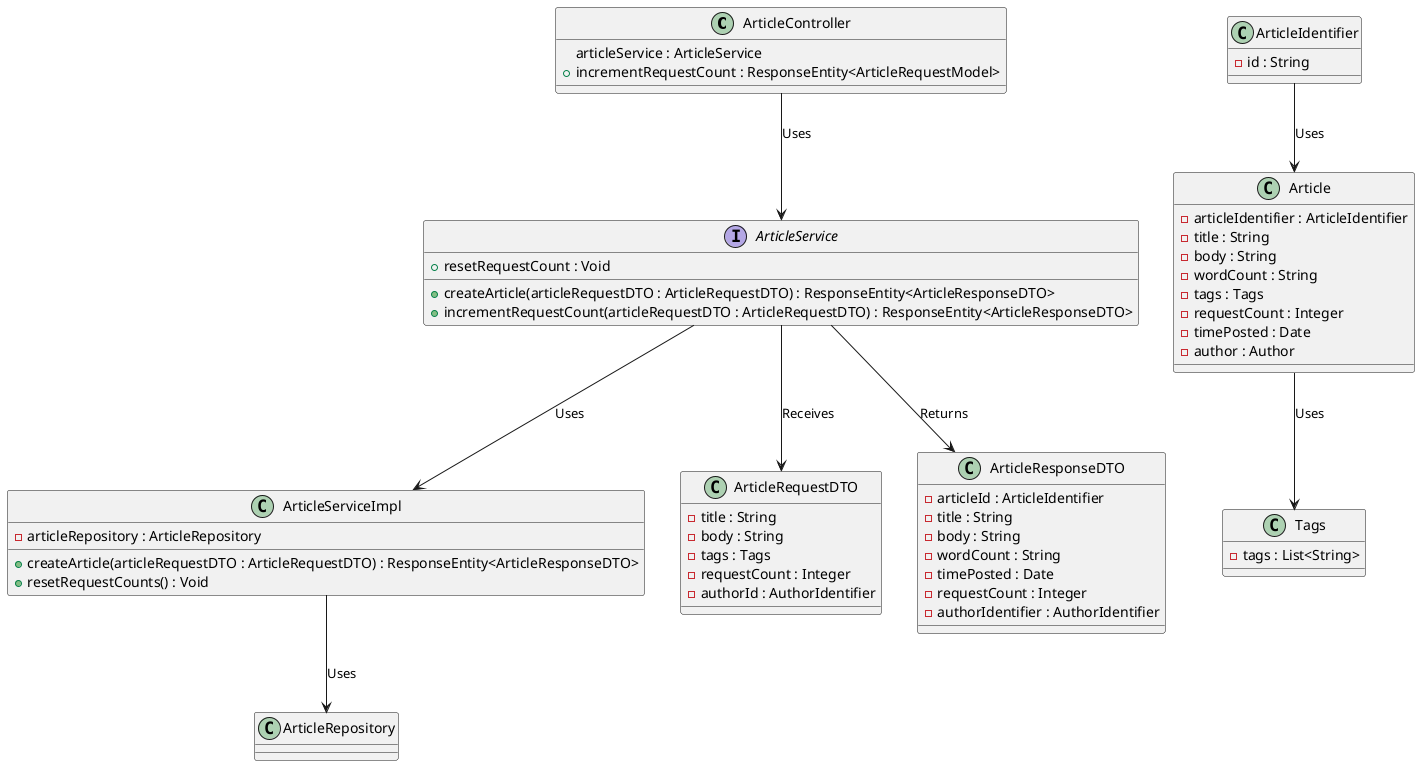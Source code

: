 @startuml

class ArticleController {
    articleService : ArticleService
    + incrementRequestCount : ResponseEntity<ArticleRequestModel>
}

class Article {
    - articleIdentifier : ArticleIdentifier
    - title : String
    - body : String
    - wordCount : String
    - tags : Tags
    - requestCount : Integer
    - timePosted : Date
    - author : Author
}

class ArticleServiceImpl {
    - articleRepository : ArticleRepository
    + createArticle(articleRequestDTO : ArticleRequestDTO) : ResponseEntity<ArticleResponseDTO>
    + resetRequestCounts() : Void
}

interface ArticleService {
    + createArticle(articleRequestDTO : ArticleRequestDTO) : ResponseEntity<ArticleResponseDTO>
    + incrementRequestCount(articleRequestDTO : ArticleRequestDTO) : ResponseEntity<ArticleResponseDTO>
    + resetRequestCount : Void
}


class ArticleRequestDTO {
    - title : String
    - body : String
    - tags : Tags
    - requestCount : Integer
    - authorId : AuthorIdentifier
}

class ArticleResponseDTO {
    - articleId : ArticleIdentifier
    - title : String
    - body : String
    - wordCount : String
    - timePosted : Date
    - requestCount : Integer
    - authorIdentifier : AuthorIdentifier
}

class Tags {
    - tags : List<String>
}

class ArticleIdentifier {
    - id : String
}

ArticleController --> ArticleService : Uses
ArticleServiceImpl --> ArticleRepository : Uses
ArticleService --> ArticleRequestDTO : Receives
ArticleService --> ArticleResponseDTO : Returns
ArticleIdentifier --> Article : Uses
ArticleService --> ArticleServiceImpl : Uses
Article --> Tags : Uses


@enduml
